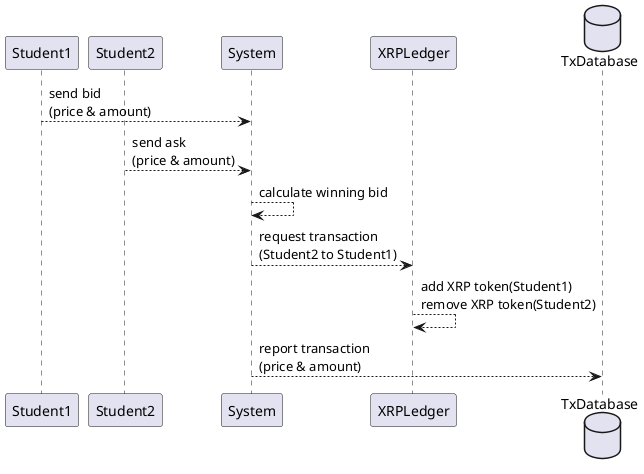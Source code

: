 @startuml sequence
participant Student1 as st1
participant Student2 as st2
participant System as sys
participant XRPLedger as xl
database TxDatabase as db2

st1 --> sys : send bid\n(price & amount)
st2 --> sys : send ask\n(price & amount)
sys --> sys : calculate winning bid
sys --> xl : request transaction\n(Student2 to Student1)
xl --> xl : add XRP token(Student1)\nremove XRP token(Student2)
sys --> db2 : report transaction\n(price & amount) 
@enduml